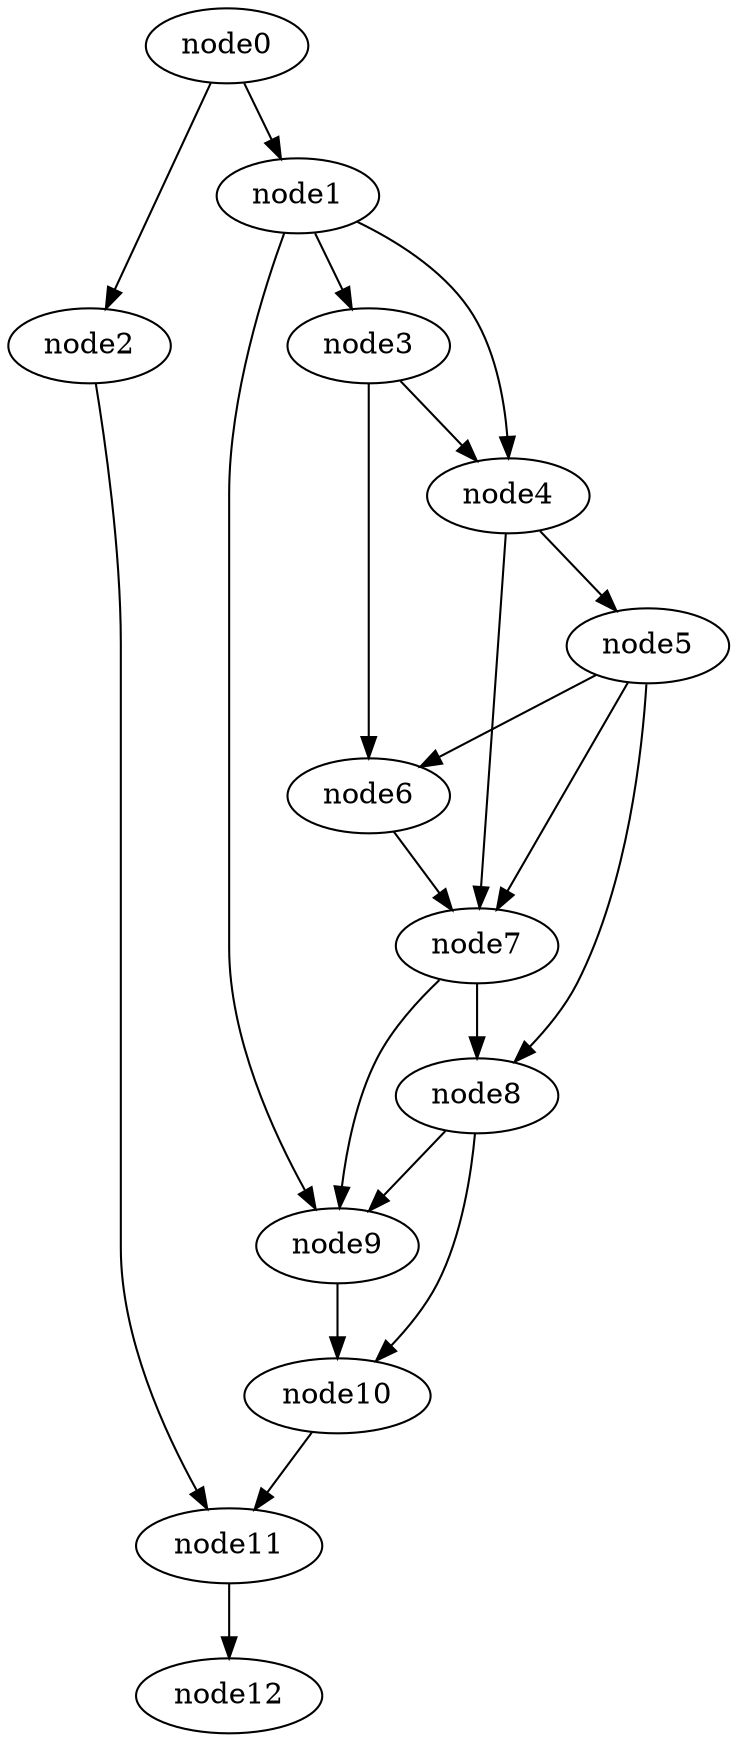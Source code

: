 digraph g{
	node12
	node11 -> node12
	node10 -> node11
	node9 -> node10
	node8 -> node10
	node8 -> node9
	node7 -> node9
	node7 -> node8
	node6 -> node7
	node5 -> node8
	node5 -> node7
	node5 -> node6
	node4 -> node7
	node4 -> node5
	node3 -> node6
	node3 -> node4
	node2 -> node11
	node1 -> node9
	node1 -> node4
	node1 -> node3
	node0 -> node2
	node0 -> node1
}
